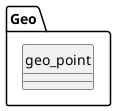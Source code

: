 @startuml uml
skinparam monochrome true
skinparam linetype ortho
hide circle

package Geo {
    entity geo_point
}

@enduml


